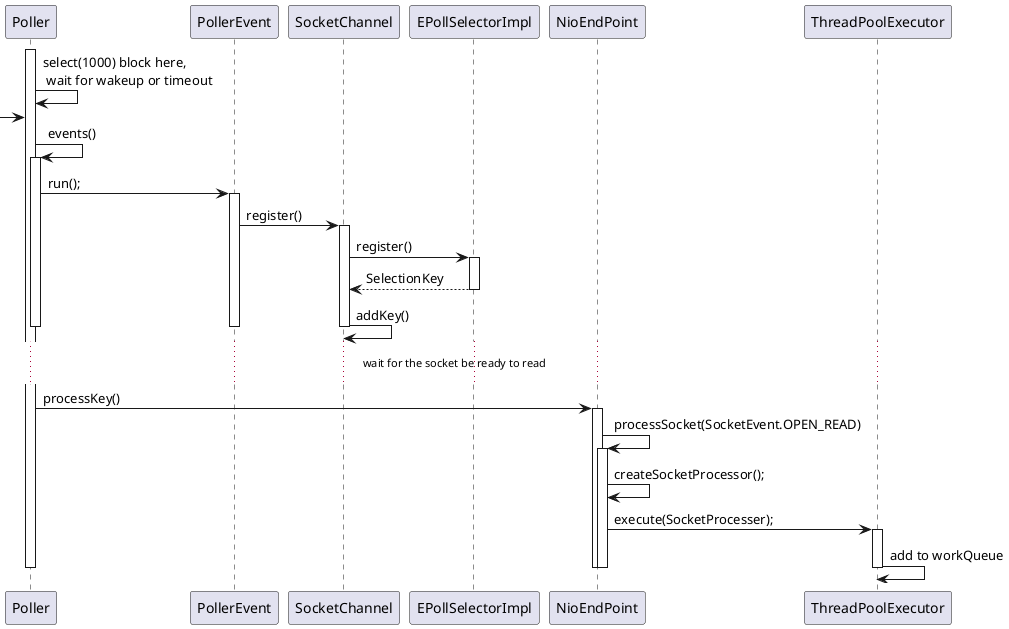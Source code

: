 @startuml tomcat-request-process-poller
activate Poller
    Poller -> Poller : select(1000) block here, \n wait for wakeup or timeout

     -> Poller

    Poller -> Poller : events()
    activate Poller
        Poller -> PollerEvent : run();
        activate PollerEvent
            PollerEvent -> SocketChannel : register()
            activate SocketChannel
                SocketChannel -> EPollSelectorImpl : register()
                activate EPollSelectorImpl
                    EPollSelectorImpl --> SocketChannel : SelectionKey
                deactivate EPollSelectorImpl
                SocketChannel -> SocketChannel : addKey()
            deactivate SocketChannel
        deactivate PollerEvent
    deactivate Poller
    ... wait for the socket be ready to read ...
    Poller -> NioEndPoint : processKey()
    activate NioEndPoint
        NioEndPoint -> NioEndPoint : processSocket(SocketEvent.OPEN_READ)
        activate NioEndPoint
            NioEndPoint -> NioEndPoint : createSocketProcessor();
            NioEndPoint -> ThreadPoolExecutor : execute(SocketProcesser);
            activate ThreadPoolExecutor
                ThreadPoolExecutor -> ThreadPoolExecutor : add to workQueue
            deactivate ThreadPoolExecutor
        deactivate NioEndPoint
    deactivate NioEndPoint
deactivate Poller
@enduml
